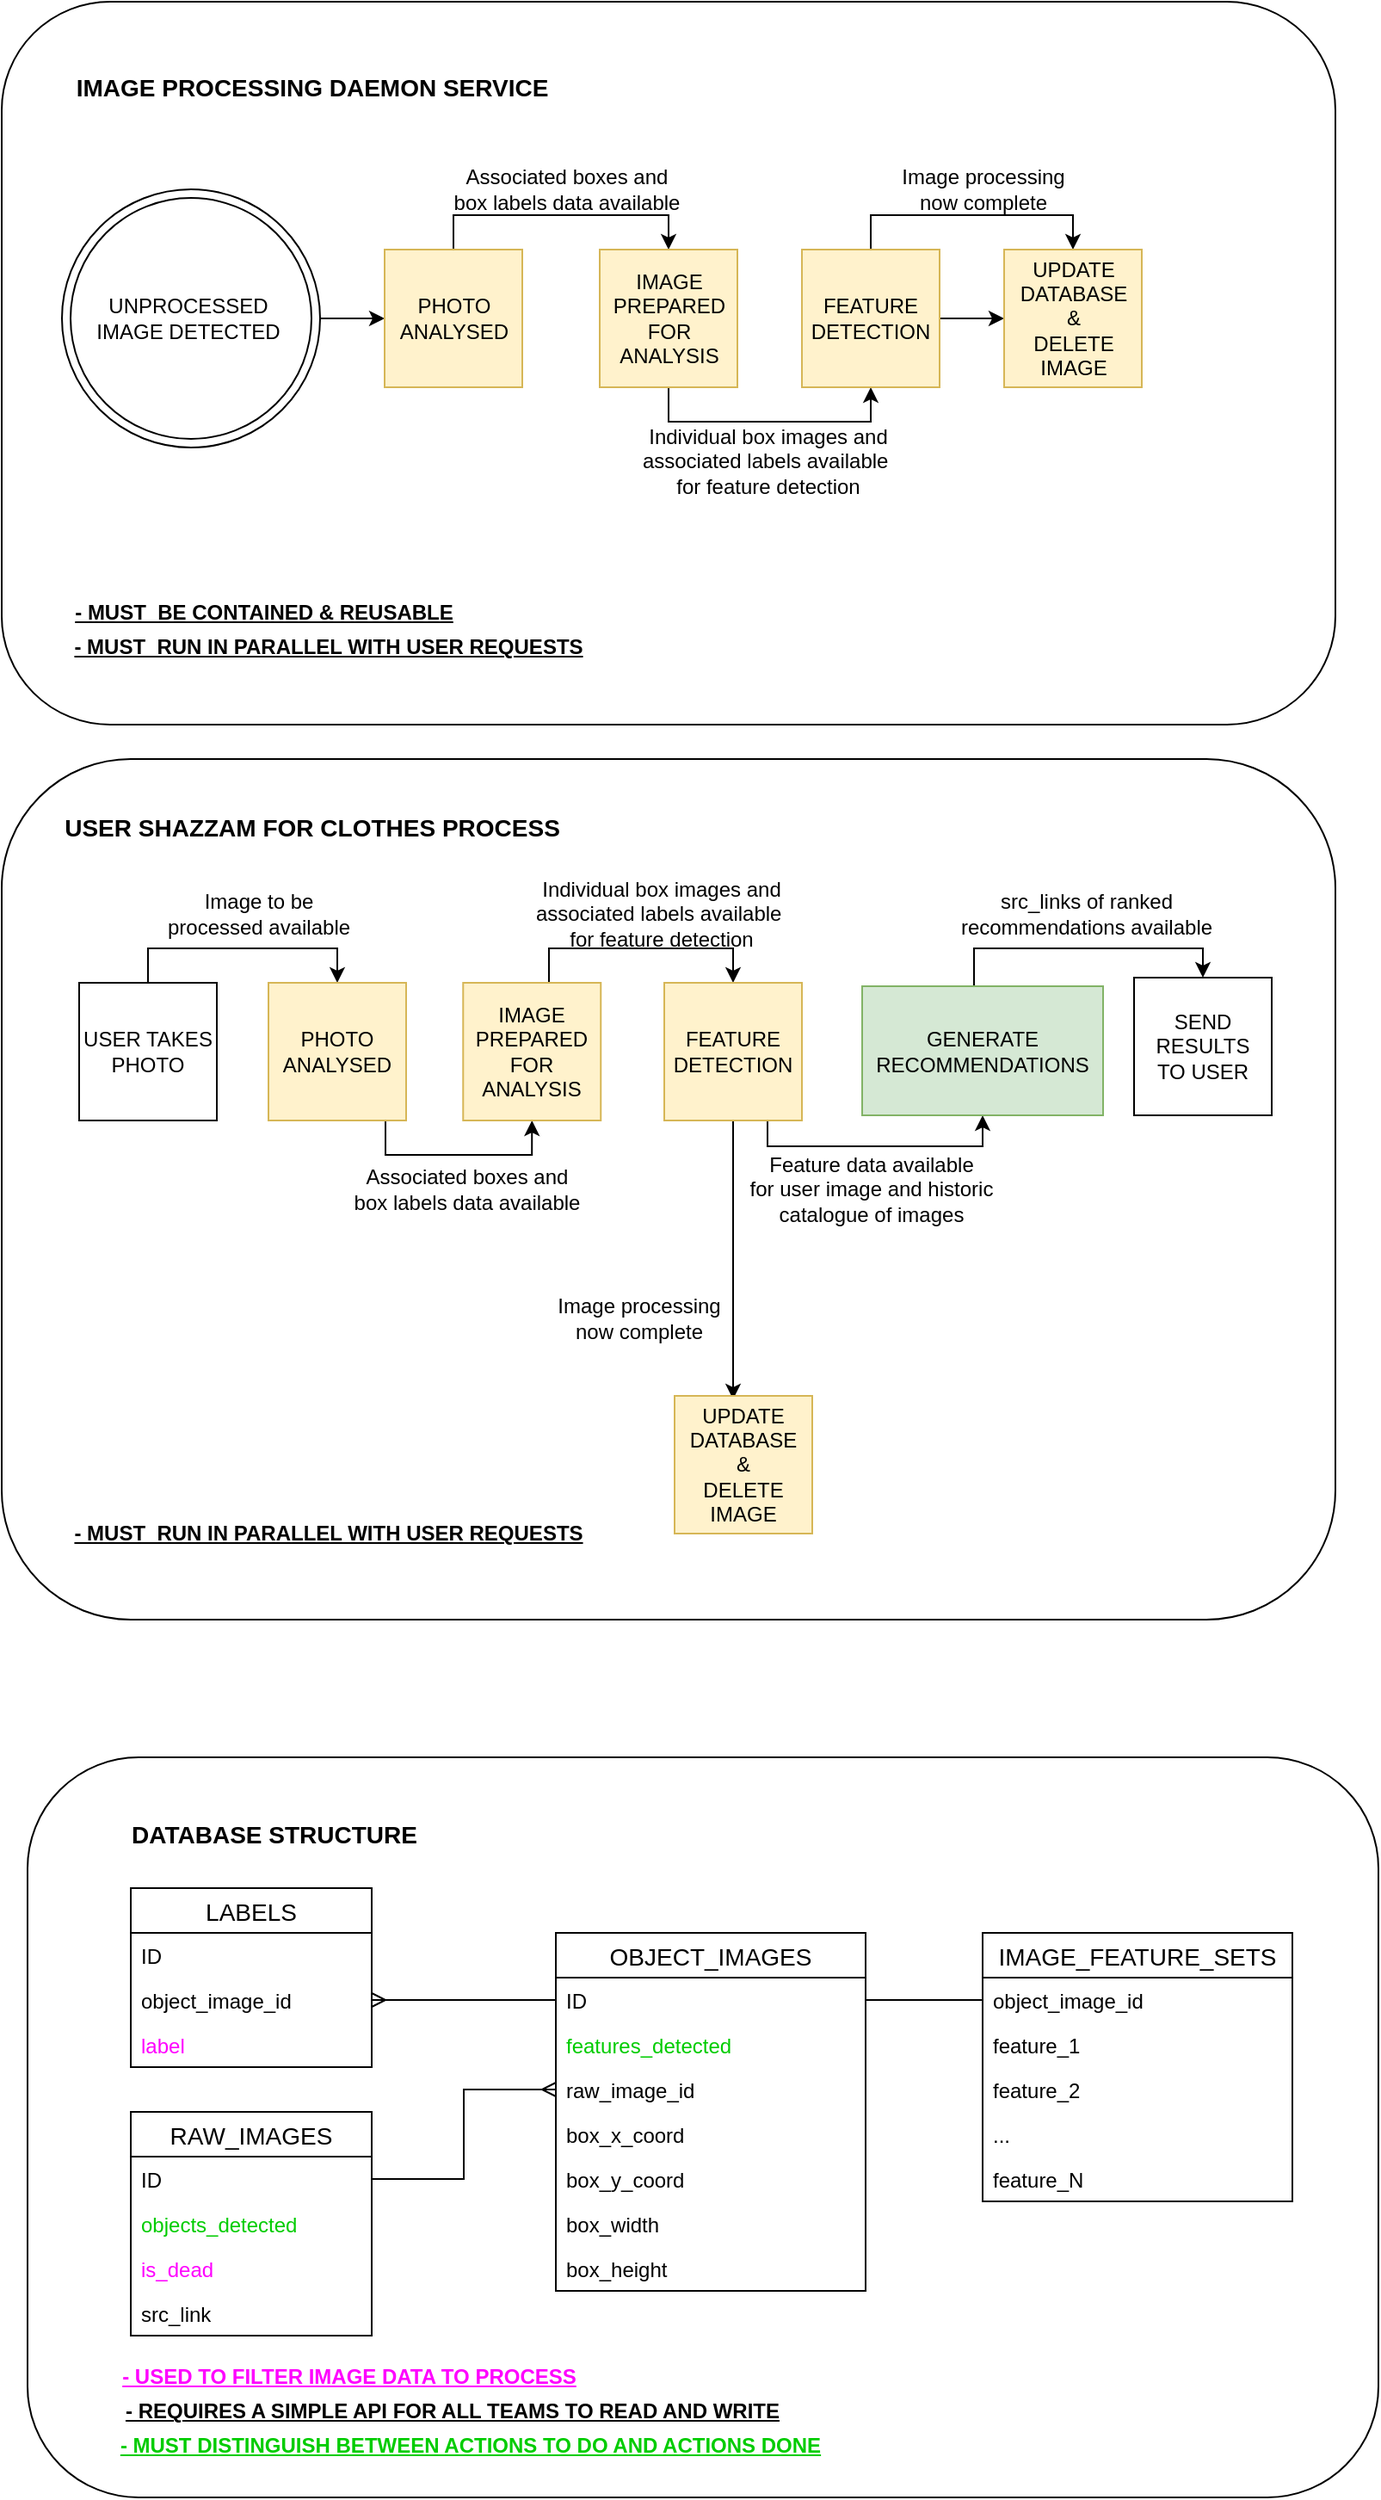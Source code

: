 <mxfile version="12.8.1" type="device"><diagram id="yjschu9S_KxyGVHaM3cs" name="Page-1"><mxGraphModel dx="1182" dy="-427" grid="1" gridSize="10" guides="1" tooltips="1" connect="1" arrows="1" fold="1" page="1" pageScale="1" pageWidth="827" pageHeight="1169" math="0" shadow="0"><root><mxCell id="0"/><mxCell id="1" parent="0"/><mxCell id="HXwDbFB7o408c1WEgCr4-193" value="" style="rounded=1;whiteSpace=wrap;html=1;glass=0;fontSize=14;" parent="1" vertex="1"><mxGeometry x="30" y="2200" width="785" height="430" as="geometry"/></mxCell><mxCell id="HXwDbFB7o408c1WEgCr4-111" value="" style="rounded=1;whiteSpace=wrap;html=1;" parent="1" vertex="1"><mxGeometry x="15" y="1180" width="775" height="420" as="geometry"/></mxCell><mxCell id="HXwDbFB7o408c1WEgCr4-79" value="Associated boxes and&lt;br&gt;box labels data available" style="text;html=1;resizable=0;autosize=1;align=center;verticalAlign=middle;points=[];fillColor=none;strokeColor=none;rounded=0;" parent="1" vertex="1"><mxGeometry x="268.13" y="1274" width="150" height="30" as="geometry"/></mxCell><mxCell id="HXwDbFB7o408c1WEgCr4-83" value="Individual box images and&lt;br&gt;associated labels available&amp;nbsp;&lt;br&gt;for feature detection" style="text;html=1;resizable=0;autosize=1;align=center;verticalAlign=middle;points=[];fillColor=none;strokeColor=none;rounded=0;" parent="1" vertex="1"><mxGeometry x="380" y="1422" width="160" height="50" as="geometry"/></mxCell><mxCell id="HXwDbFB7o408c1WEgCr4-89" value="IMAGE PROCESSING DAEMON SERVICE" style="text;html=1;resizable=0;autosize=1;align=center;verticalAlign=middle;points=[];fillColor=none;strokeColor=none;rounded=0;fontStyle=1;fontSize=14;" parent="1" vertex="1"><mxGeometry x="50" y="1220" width="290" height="20" as="geometry"/></mxCell><mxCell id="HXwDbFB7o408c1WEgCr4-100" style="edgeStyle=orthogonalEdgeStyle;rounded=0;orthogonalLoop=1;jettySize=auto;html=1;entryX=0;entryY=0.5;entryDx=0;entryDy=0;" parent="1" source="HXwDbFB7o408c1WEgCr4-90" target="HXwDbFB7o408c1WEgCr4-95" edge="1"><mxGeometry relative="1" as="geometry"/></mxCell><mxCell id="HXwDbFB7o408c1WEgCr4-90" value="" style="shape=mxgraph.bpmn.shape;html=1;verticalLabelPosition=bottom;labelBackgroundColor=#ffffff;verticalAlign=top;align=center;perimeter=ellipsePerimeter;outlineConnect=0;outline=throwing;symbol=general;" parent="1" vertex="1"><mxGeometry x="50" y="1289" width="150" height="150" as="geometry"/></mxCell><mxCell id="HXwDbFB7o408c1WEgCr4-94" value="UNPROCESSED&lt;br&gt;IMAGE DETECTED" style="text;html=1;resizable=0;autosize=1;align=center;verticalAlign=middle;points=[];fillColor=none;strokeColor=none;rounded=0;" parent="1" vertex="1"><mxGeometry x="62.5" y="1349" width="120" height="30" as="geometry"/></mxCell><mxCell id="HXwDbFB7o408c1WEgCr4-105" style="edgeStyle=orthogonalEdgeStyle;rounded=0;orthogonalLoop=1;jettySize=auto;html=1;entryX=0.5;entryY=0;entryDx=0;entryDy=0;" parent="1" source="HXwDbFB7o408c1WEgCr4-95" target="HXwDbFB7o408c1WEgCr4-96" edge="1"><mxGeometry relative="1" as="geometry"><Array as="points"><mxPoint x="277.5" y="1304"/><mxPoint x="402.5" y="1304"/></Array></mxGeometry></mxCell><mxCell id="HXwDbFB7o408c1WEgCr4-95" value="PHOTO ANALYSED" style="whiteSpace=wrap;html=1;aspect=fixed;fillColor=#fff2cc;strokeColor=#d6b656;" parent="1" vertex="1"><mxGeometry x="237.5" y="1324" width="80" height="80" as="geometry"/></mxCell><mxCell id="HXwDbFB7o408c1WEgCr4-106" style="edgeStyle=orthogonalEdgeStyle;rounded=0;orthogonalLoop=1;jettySize=auto;html=1;entryX=0.5;entryY=1;entryDx=0;entryDy=0;" parent="1" source="HXwDbFB7o408c1WEgCr4-96" target="HXwDbFB7o408c1WEgCr4-97" edge="1"><mxGeometry relative="1" as="geometry"><Array as="points"><mxPoint x="402.5" y="1424"/><mxPoint x="520.5" y="1424"/></Array></mxGeometry></mxCell><mxCell id="HXwDbFB7o408c1WEgCr4-96" value="IMAGE PREPARED FOR ANALYSIS" style="whiteSpace=wrap;html=1;aspect=fixed;fillColor=#fff2cc;strokeColor=#d6b656;" parent="1" vertex="1"><mxGeometry x="362.5" y="1324" width="80" height="80" as="geometry"/></mxCell><mxCell id="HXwDbFB7o408c1WEgCr4-107" style="edgeStyle=orthogonalEdgeStyle;rounded=0;orthogonalLoop=1;jettySize=auto;html=1;entryX=0;entryY=0.5;entryDx=0;entryDy=0;" parent="1" source="HXwDbFB7o408c1WEgCr4-97" target="HXwDbFB7o408c1WEgCr4-98" edge="1"><mxGeometry relative="1" as="geometry"/></mxCell><mxCell id="uRw_bZYB3itQi1Rv_vmM-3" style="edgeStyle=orthogonalEdgeStyle;rounded=0;orthogonalLoop=1;jettySize=auto;html=1;exitX=0.5;exitY=0;exitDx=0;exitDy=0;entryX=0.5;entryY=0;entryDx=0;entryDy=0;" edge="1" parent="1" source="HXwDbFB7o408c1WEgCr4-97" target="HXwDbFB7o408c1WEgCr4-98"><mxGeometry relative="1" as="geometry"/></mxCell><mxCell id="HXwDbFB7o408c1WEgCr4-97" value="FEATURE DETECTION" style="whiteSpace=wrap;html=1;aspect=fixed;fillColor=#fff2cc;strokeColor=#d6b656;" parent="1" vertex="1"><mxGeometry x="480" y="1324" width="80" height="80" as="geometry"/></mxCell><mxCell id="HXwDbFB7o408c1WEgCr4-98" value="UPDATE DATABASE&lt;br&gt;&amp;amp;&lt;br&gt;DELETE IMAGE" style="whiteSpace=wrap;html=1;aspect=fixed;fillColor=#fff2cc;strokeColor=#d6b656;" parent="1" vertex="1"><mxGeometry x="597.5" y="1324" width="80" height="80" as="geometry"/></mxCell><mxCell id="HXwDbFB7o408c1WEgCr4-108" value="- MUST&amp;nbsp; BE CONTAINED &amp;amp; REUSABLE" style="text;html=1;strokeColor=none;fillColor=none;align=center;verticalAlign=middle;whiteSpace=wrap;rounded=0;fontStyle=5" parent="1" vertex="1"><mxGeometry x="50" y="1525" width="235" height="20" as="geometry"/></mxCell><mxCell id="HXwDbFB7o408c1WEgCr4-110" value="- MUST&amp;nbsp; RUN IN PARALLEL WITH USER REQUESTS" style="text;html=1;strokeColor=none;fillColor=none;align=center;verticalAlign=middle;whiteSpace=wrap;rounded=0;fontStyle=5" parent="1" vertex="1"><mxGeometry x="50" y="1545" width="310" height="20" as="geometry"/></mxCell><mxCell id="HXwDbFB7o408c1WEgCr4-113" value="" style="rounded=1;whiteSpace=wrap;html=1;" parent="1" vertex="1"><mxGeometry x="15" y="1620" width="775" height="500" as="geometry"/></mxCell><mxCell id="HXwDbFB7o408c1WEgCr4-114" style="edgeStyle=orthogonalEdgeStyle;rounded=0;orthogonalLoop=1;jettySize=auto;html=1;entryX=0.5;entryY=0;entryDx=0;entryDy=0;" parent="1" source="HXwDbFB7o408c1WEgCr4-115" target="HXwDbFB7o408c1WEgCr4-117" edge="1"><mxGeometry relative="1" as="geometry"><Array as="points"><mxPoint x="100" y="1730"/><mxPoint x="210" y="1730"/></Array></mxGeometry></mxCell><mxCell id="HXwDbFB7o408c1WEgCr4-115" value="USER TAKES PHOTO" style="whiteSpace=wrap;html=1;aspect=fixed;" parent="1" vertex="1"><mxGeometry x="60" y="1750" width="80" height="80" as="geometry"/></mxCell><mxCell id="HXwDbFB7o408c1WEgCr4-116" style="edgeStyle=orthogonalEdgeStyle;rounded=0;orthogonalLoop=1;jettySize=auto;html=1;entryX=0.5;entryY=1;entryDx=0;entryDy=0;" parent="1" source="HXwDbFB7o408c1WEgCr4-117" target="HXwDbFB7o408c1WEgCr4-120" edge="1"><mxGeometry relative="1" as="geometry"><Array as="points"><mxPoint x="238" y="1850"/><mxPoint x="323" y="1850"/></Array></mxGeometry></mxCell><mxCell id="HXwDbFB7o408c1WEgCr4-117" value="PHOTO ANALYSED" style="whiteSpace=wrap;html=1;aspect=fixed;fillColor=#fff2cc;strokeColor=#d6b656;" parent="1" vertex="1"><mxGeometry x="170" y="1750" width="80" height="80" as="geometry"/></mxCell><mxCell id="HXwDbFB7o408c1WEgCr4-118" value="Image to be&lt;br&gt;processed available" style="text;html=1;resizable=0;autosize=1;align=center;verticalAlign=middle;points=[];fillColor=none;strokeColor=none;rounded=0;" parent="1" vertex="1"><mxGeometry x="104" y="1695" width="120" height="30" as="geometry"/></mxCell><mxCell id="HXwDbFB7o408c1WEgCr4-119" style="edgeStyle=orthogonalEdgeStyle;rounded=0;orthogonalLoop=1;jettySize=auto;html=1;entryX=0.5;entryY=0;entryDx=0;entryDy=0;" parent="1" source="HXwDbFB7o408c1WEgCr4-120" target="HXwDbFB7o408c1WEgCr4-124" edge="1"><mxGeometry relative="1" as="geometry"><Array as="points"><mxPoint x="333" y="1730"/><mxPoint x="440" y="1730"/></Array></mxGeometry></mxCell><mxCell id="HXwDbFB7o408c1WEgCr4-120" value="IMAGE PREPARED FOR ANALYSIS" style="whiteSpace=wrap;html=1;aspect=fixed;fillColor=#fff2cc;strokeColor=#d6b656;" parent="1" vertex="1"><mxGeometry x="283.13" y="1750" width="80" height="80" as="geometry"/></mxCell><mxCell id="HXwDbFB7o408c1WEgCr4-122" style="edgeStyle=orthogonalEdgeStyle;rounded=0;orthogonalLoop=1;jettySize=auto;html=1;entryX=0.5;entryY=1;entryDx=0;entryDy=0;" parent="1" source="HXwDbFB7o408c1WEgCr4-124" target="HXwDbFB7o408c1WEgCr4-128" edge="1"><mxGeometry relative="1" as="geometry"><Array as="points"><mxPoint x="460" y="1845"/><mxPoint x="585" y="1845"/></Array></mxGeometry></mxCell><mxCell id="uRw_bZYB3itQi1Rv_vmM-7" style="edgeStyle=orthogonalEdgeStyle;rounded=0;orthogonalLoop=1;jettySize=auto;html=1;entryX=0.425;entryY=0.025;entryDx=0;entryDy=0;entryPerimeter=0;" edge="1" parent="1" source="HXwDbFB7o408c1WEgCr4-124" target="HXwDbFB7o408c1WEgCr4-126"><mxGeometry relative="1" as="geometry"/></mxCell><mxCell id="HXwDbFB7o408c1WEgCr4-124" value="FEATURE DETECTION" style="whiteSpace=wrap;html=1;aspect=fixed;fillColor=#fff2cc;strokeColor=#d6b656;" parent="1" vertex="1"><mxGeometry x="400" y="1750" width="80" height="80" as="geometry"/></mxCell><mxCell id="HXwDbFB7o408c1WEgCr4-126" value="UPDATE DATABASE&lt;br&gt;&amp;amp;&lt;br&gt;DELETE IMAGE" style="whiteSpace=wrap;html=1;aspect=fixed;fillColor=#fff2cc;strokeColor=#d6b656;" parent="1" vertex="1"><mxGeometry x="406" y="1990" width="80" height="80" as="geometry"/></mxCell><mxCell id="HXwDbFB7o408c1WEgCr4-127" style="edgeStyle=orthogonalEdgeStyle;rounded=0;orthogonalLoop=1;jettySize=auto;html=1;entryX=0.5;entryY=0;entryDx=0;entryDy=0;" parent="1" source="HXwDbFB7o408c1WEgCr4-128" target="HXwDbFB7o408c1WEgCr4-130" edge="1"><mxGeometry relative="1" as="geometry"><Array as="points"><mxPoint x="580" y="1730"/><mxPoint x="713" y="1730"/></Array></mxGeometry></mxCell><mxCell id="HXwDbFB7o408c1WEgCr4-128" value="GENERATE RECOMMENDATIONS" style="rounded=0;whiteSpace=wrap;html=1;fillColor=#d5e8d4;strokeColor=#82b366;" parent="1" vertex="1"><mxGeometry x="515" y="1752" width="140" height="75" as="geometry"/></mxCell><mxCell id="HXwDbFB7o408c1WEgCr4-129" value="Feature data available&lt;br&gt;for user image and historic&lt;br&gt;catalogue of images" style="text;html=1;resizable=0;autosize=1;align=center;verticalAlign=middle;points=[];fillColor=none;strokeColor=none;rounded=0;" parent="1" vertex="1"><mxGeometry x="440" y="1845" width="160" height="50" as="geometry"/></mxCell><mxCell id="HXwDbFB7o408c1WEgCr4-130" value="SEND RESULTS&lt;br&gt;TO USER" style="whiteSpace=wrap;html=1;aspect=fixed;" parent="1" vertex="1"><mxGeometry x="673" y="1747" width="80" height="80" as="geometry"/></mxCell><mxCell id="HXwDbFB7o408c1WEgCr4-131" value="USER SHAZZAM FOR CLOTHES PROCESS" style="text;html=1;resizable=0;autosize=1;align=center;verticalAlign=middle;points=[];fillColor=none;strokeColor=none;rounded=0;fontSize=14;fontStyle=1" parent="1" vertex="1"><mxGeometry x="45" y="1650" width="300" height="20" as="geometry"/></mxCell><mxCell id="HXwDbFB7o408c1WEgCr4-133" value="- MUST&amp;nbsp; RUN IN PARALLEL WITH USER REQUESTS" style="text;html=1;strokeColor=none;fillColor=none;align=center;verticalAlign=middle;whiteSpace=wrap;rounded=0;glass=0;fontStyle=5" parent="1" vertex="1"><mxGeometry x="50" y="2060" width="310" height="20" as="geometry"/></mxCell><mxCell id="HXwDbFB7o408c1WEgCr4-140" value="RAW_IMAGES" style="swimlane;fontStyle=0;childLayout=stackLayout;horizontal=1;startSize=26;fillColor=none;horizontalStack=0;resizeParent=1;resizeParentMax=0;resizeLast=0;collapsible=1;marginBottom=0;glass=0;fontSize=14;" parent="1" vertex="1"><mxGeometry x="90" y="2406" width="140" height="130" as="geometry"/></mxCell><mxCell id="HXwDbFB7o408c1WEgCr4-141" value="ID" style="text;strokeColor=none;fillColor=none;align=left;verticalAlign=top;spacingLeft=4;spacingRight=4;overflow=hidden;rotatable=0;points=[[0,0.5],[1,0.5]];portConstraint=eastwest;" parent="HXwDbFB7o408c1WEgCr4-140" vertex="1"><mxGeometry y="26" width="140" height="26" as="geometry"/></mxCell><mxCell id="HXwDbFB7o408c1WEgCr4-142" value="objects_detected" style="text;strokeColor=none;fillColor=none;align=left;verticalAlign=top;spacingLeft=4;spacingRight=4;overflow=hidden;rotatable=0;points=[[0,0.5],[1,0.5]];portConstraint=eastwest;fontColor=#00CC00;" parent="HXwDbFB7o408c1WEgCr4-140" vertex="1"><mxGeometry y="52" width="140" height="26" as="geometry"/></mxCell><mxCell id="HXwDbFB7o408c1WEgCr4-157" value="is_dead" style="text;strokeColor=none;fillColor=none;align=left;verticalAlign=top;spacingLeft=4;spacingRight=4;overflow=hidden;rotatable=0;points=[[0,0.5],[1,0.5]];portConstraint=eastwest;fontColor=#FF00FF;" parent="HXwDbFB7o408c1WEgCr4-140" vertex="1"><mxGeometry y="78" width="140" height="26" as="geometry"/></mxCell><mxCell id="uRw_bZYB3itQi1Rv_vmM-11" value="src_link" style="text;strokeColor=none;fillColor=none;align=left;verticalAlign=top;spacingLeft=4;spacingRight=4;overflow=hidden;rotatable=0;points=[[0,0.5],[1,0.5]];portConstraint=eastwest;" vertex="1" parent="HXwDbFB7o408c1WEgCr4-140"><mxGeometry y="104" width="140" height="26" as="geometry"/></mxCell><mxCell id="HXwDbFB7o408c1WEgCr4-144" value="IMAGE_FEATURE_SETS" style="swimlane;fontStyle=0;childLayout=stackLayout;horizontal=1;startSize=26;fillColor=none;horizontalStack=0;resizeParent=1;resizeParentMax=0;resizeLast=0;collapsible=1;marginBottom=0;glass=0;fontSize=14;" parent="1" vertex="1"><mxGeometry x="585" y="2302" width="180" height="156" as="geometry"/></mxCell><mxCell id="HXwDbFB7o408c1WEgCr4-167" value="object_image_id" style="text;strokeColor=none;fillColor=none;align=left;verticalAlign=top;spacingLeft=4;spacingRight=4;overflow=hidden;rotatable=0;points=[[0,0.5],[1,0.5]];portConstraint=eastwest;" parent="HXwDbFB7o408c1WEgCr4-144" vertex="1"><mxGeometry y="26" width="180" height="26" as="geometry"/></mxCell><mxCell id="HXwDbFB7o408c1WEgCr4-148" value="feature_1" style="text;strokeColor=none;fillColor=none;align=left;verticalAlign=top;spacingLeft=4;spacingRight=4;overflow=hidden;rotatable=0;points=[[0,0.5],[1,0.5]];portConstraint=eastwest;" parent="HXwDbFB7o408c1WEgCr4-144" vertex="1"><mxGeometry y="52" width="180" height="26" as="geometry"/></mxCell><mxCell id="HXwDbFB7o408c1WEgCr4-149" value="feature_2" style="text;strokeColor=none;fillColor=none;align=left;verticalAlign=top;spacingLeft=4;spacingRight=4;overflow=hidden;rotatable=0;points=[[0,0.5],[1,0.5]];portConstraint=eastwest;" parent="HXwDbFB7o408c1WEgCr4-144" vertex="1"><mxGeometry y="78" width="180" height="26" as="geometry"/></mxCell><mxCell id="HXwDbFB7o408c1WEgCr4-150" value="..." style="text;strokeColor=none;fillColor=none;align=left;verticalAlign=top;spacingLeft=4;spacingRight=4;overflow=hidden;rotatable=0;points=[[0,0.5],[1,0.5]];portConstraint=eastwest;" parent="HXwDbFB7o408c1WEgCr4-144" vertex="1"><mxGeometry y="104" width="180" height="26" as="geometry"/></mxCell><mxCell id="HXwDbFB7o408c1WEgCr4-152" value="feature_N" style="text;strokeColor=none;fillColor=none;align=left;verticalAlign=top;spacingLeft=4;spacingRight=4;overflow=hidden;rotatable=0;points=[[0,0.5],[1,0.5]];portConstraint=eastwest;" parent="HXwDbFB7o408c1WEgCr4-144" vertex="1"><mxGeometry y="130" width="180" height="26" as="geometry"/></mxCell><mxCell id="HXwDbFB7o408c1WEgCr4-158" value="OBJECT_IMAGES" style="swimlane;fontStyle=0;childLayout=stackLayout;horizontal=1;startSize=26;fillColor=none;horizontalStack=0;resizeParent=1;resizeParentMax=0;resizeLast=0;collapsible=1;marginBottom=0;glass=0;fontSize=14;" parent="1" vertex="1"><mxGeometry x="337" y="2302" width="180" height="208" as="geometry"/></mxCell><mxCell id="HXwDbFB7o408c1WEgCr4-159" value="ID" style="text;strokeColor=none;fillColor=none;align=left;verticalAlign=top;spacingLeft=4;spacingRight=4;overflow=hidden;rotatable=0;points=[[0,0.5],[1,0.5]];portConstraint=eastwest;" parent="HXwDbFB7o408c1WEgCr4-158" vertex="1"><mxGeometry y="26" width="180" height="26" as="geometry"/></mxCell><mxCell id="uRw_bZYB3itQi1Rv_vmM-19" value="features_detected" style="text;strokeColor=none;fillColor=none;align=left;verticalAlign=top;spacingLeft=4;spacingRight=4;overflow=hidden;rotatable=0;points=[[0,0.5],[1,0.5]];portConstraint=eastwest;fontColor=#00CC00;" vertex="1" parent="HXwDbFB7o408c1WEgCr4-158"><mxGeometry y="52" width="180" height="26" as="geometry"/></mxCell><mxCell id="HXwDbFB7o408c1WEgCr4-160" value="raw_image_id" style="text;strokeColor=none;fillColor=none;align=left;verticalAlign=top;spacingLeft=4;spacingRight=4;overflow=hidden;rotatable=0;points=[[0,0.5],[1,0.5]];portConstraint=eastwest;" parent="HXwDbFB7o408c1WEgCr4-158" vertex="1"><mxGeometry y="78" width="180" height="26" as="geometry"/></mxCell><mxCell id="HXwDbFB7o408c1WEgCr4-161" value="box_x_coord" style="text;strokeColor=none;fillColor=none;align=left;verticalAlign=top;spacingLeft=4;spacingRight=4;overflow=hidden;rotatable=0;points=[[0,0.5],[1,0.5]];portConstraint=eastwest;" parent="HXwDbFB7o408c1WEgCr4-158" vertex="1"><mxGeometry y="104" width="180" height="26" as="geometry"/></mxCell><mxCell id="HXwDbFB7o408c1WEgCr4-162" value="box_y_coord" style="text;strokeColor=none;fillColor=none;align=left;verticalAlign=top;spacingLeft=4;spacingRight=4;overflow=hidden;rotatable=0;points=[[0,0.5],[1,0.5]];portConstraint=eastwest;" parent="HXwDbFB7o408c1WEgCr4-158" vertex="1"><mxGeometry y="130" width="180" height="26" as="geometry"/></mxCell><mxCell id="HXwDbFB7o408c1WEgCr4-163" value="box_width" style="text;strokeColor=none;fillColor=none;align=left;verticalAlign=top;spacingLeft=4;spacingRight=4;overflow=hidden;rotatable=0;points=[[0,0.5],[1,0.5]];portConstraint=eastwest;" parent="HXwDbFB7o408c1WEgCr4-158" vertex="1"><mxGeometry y="156" width="180" height="26" as="geometry"/></mxCell><mxCell id="HXwDbFB7o408c1WEgCr4-164" value="box_height" style="text;strokeColor=none;fillColor=none;align=left;verticalAlign=top;spacingLeft=4;spacingRight=4;overflow=hidden;rotatable=0;points=[[0,0.5],[1,0.5]];portConstraint=eastwest;" parent="HXwDbFB7o408c1WEgCr4-158" vertex="1"><mxGeometry y="182" width="180" height="26" as="geometry"/></mxCell><mxCell id="HXwDbFB7o408c1WEgCr4-180" value="LABELS" style="swimlane;fontStyle=0;childLayout=stackLayout;horizontal=1;startSize=26;fillColor=none;horizontalStack=0;resizeParent=1;resizeParentMax=0;resizeLast=0;collapsible=1;marginBottom=0;glass=0;fontSize=14;" parent="1" vertex="1"><mxGeometry x="90" y="2276" width="140" height="104" as="geometry"/></mxCell><mxCell id="HXwDbFB7o408c1WEgCr4-181" value="ID" style="text;strokeColor=none;fillColor=none;align=left;verticalAlign=top;spacingLeft=4;spacingRight=4;overflow=hidden;rotatable=0;points=[[0,0.5],[1,0.5]];portConstraint=eastwest;" parent="HXwDbFB7o408c1WEgCr4-180" vertex="1"><mxGeometry y="26" width="140" height="26" as="geometry"/></mxCell><mxCell id="HXwDbFB7o408c1WEgCr4-182" value="object_image_id" style="text;strokeColor=none;fillColor=none;align=left;verticalAlign=top;spacingLeft=4;spacingRight=4;overflow=hidden;rotatable=0;points=[[0,0.5],[1,0.5]];portConstraint=eastwest;" parent="HXwDbFB7o408c1WEgCr4-180" vertex="1"><mxGeometry y="52" width="140" height="26" as="geometry"/></mxCell><mxCell id="HXwDbFB7o408c1WEgCr4-183" value="label" style="text;strokeColor=none;fillColor=none;align=left;verticalAlign=top;spacingLeft=4;spacingRight=4;overflow=hidden;rotatable=0;points=[[0,0.5],[1,0.5]];portConstraint=eastwest;fontColor=#FF00FF;" parent="HXwDbFB7o408c1WEgCr4-180" vertex="1"><mxGeometry y="78" width="140" height="26" as="geometry"/></mxCell><mxCell id="HXwDbFB7o408c1WEgCr4-194" value="DATABASE STRUCTURE" style="text;html=1;resizable=0;autosize=1;align=center;verticalAlign=middle;points=[];fillColor=none;strokeColor=none;rounded=0;fontSize=14;fontStyle=1" parent="1" vertex="1"><mxGeometry x="83" y="2235" width="180" height="20" as="geometry"/></mxCell><mxCell id="HXwDbFB7o408c1WEgCr4-195" value="&lt;font&gt;- USED TO FILTER IMAGE DATA TO PROCESS&lt;/font&gt;" style="text;html=1;strokeColor=none;fillColor=none;align=center;verticalAlign=middle;whiteSpace=wrap;rounded=0;fontStyle=5;fontColor=#FF00FF;" parent="1" vertex="1"><mxGeometry x="61.5" y="2550" width="310" height="20" as="geometry"/></mxCell><mxCell id="HXwDbFB7o408c1WEgCr4-196" value="- REQUIRES A SIMPLE API FOR ALL TEAMS TO READ AND WRITE" style="text;html=1;strokeColor=none;fillColor=none;align=center;verticalAlign=middle;whiteSpace=wrap;rounded=0;glass=0;fontStyle=5" parent="1" vertex="1"><mxGeometry x="67.5" y="2570" width="417.5" height="20" as="geometry"/></mxCell><mxCell id="uRw_bZYB3itQi1Rv_vmM-1" value="Image processing&lt;br&gt;now complete" style="text;html=1;resizable=0;autosize=1;align=center;verticalAlign=middle;points=[];fillColor=none;strokeColor=none;rounded=0;" vertex="1" parent="1"><mxGeometry x="530" y="1274" width="110" height="30" as="geometry"/></mxCell><mxCell id="uRw_bZYB3itQi1Rv_vmM-4" value="Associated boxes and&lt;br&gt;box labels data available" style="text;html=1;resizable=0;autosize=1;align=center;verticalAlign=middle;points=[];fillColor=none;strokeColor=none;rounded=0;" vertex="1" parent="1"><mxGeometry x="210" y="1855" width="150" height="30" as="geometry"/></mxCell><mxCell id="uRw_bZYB3itQi1Rv_vmM-5" value="Individual box images and&lt;br&gt;associated labels available&amp;nbsp;&lt;br&gt;for feature detection" style="text;html=1;resizable=0;autosize=1;align=center;verticalAlign=middle;points=[];fillColor=none;strokeColor=none;rounded=0;" vertex="1" parent="1"><mxGeometry x="317.5" y="1685" width="160" height="50" as="geometry"/></mxCell><mxCell id="uRw_bZYB3itQi1Rv_vmM-6" value="Image processing&lt;br&gt;now complete" style="text;html=1;resizable=0;autosize=1;align=center;verticalAlign=middle;points=[];fillColor=none;strokeColor=none;rounded=0;rotation=0;" vertex="1" parent="1"><mxGeometry x="330" y="1930" width="110" height="30" as="geometry"/></mxCell><mxCell id="uRw_bZYB3itQi1Rv_vmM-9" value="src_links of ranked&lt;br&gt;recommendations available" style="text;html=1;resizable=0;autosize=1;align=center;verticalAlign=middle;points=[];fillColor=none;strokeColor=none;rounded=0;rotation=0;" vertex="1" parent="1"><mxGeometry x="565" y="1695" width="160" height="30" as="geometry"/></mxCell><mxCell id="uRw_bZYB3itQi1Rv_vmM-10" value="- MUST DISTINGUISH BETWEEN ACTIONS TO DO AND ACTIONS DONE" style="text;html=1;strokeColor=none;fillColor=none;align=center;verticalAlign=middle;whiteSpace=wrap;rounded=0;glass=0;fontStyle=5;labelBackgroundColor=#ffffff;fontColor=#00CC00;" vertex="1" parent="1"><mxGeometry x="51" y="2590" width="472.5" height="20" as="geometry"/></mxCell><mxCell id="uRw_bZYB3itQi1Rv_vmM-16" style="edgeStyle=orthogonalEdgeStyle;rounded=0;orthogonalLoop=1;jettySize=auto;html=1;fontColor=#FF00FF;startArrow=none;startFill=0;endArrow=ERmany;endFill=0;" edge="1" parent="1" source="HXwDbFB7o408c1WEgCr4-159" target="HXwDbFB7o408c1WEgCr4-182"><mxGeometry relative="1" as="geometry"/></mxCell><mxCell id="uRw_bZYB3itQi1Rv_vmM-17" style="edgeStyle=orthogonalEdgeStyle;rounded=0;orthogonalLoop=1;jettySize=auto;html=1;entryX=1;entryY=0.5;entryDx=0;entryDy=0;fontColor=#FF00FF;endArrow=none;endFill=0;startArrow=ERmany;startFill=0;" edge="1" parent="1" source="HXwDbFB7o408c1WEgCr4-160" target="HXwDbFB7o408c1WEgCr4-141"><mxGeometry relative="1" as="geometry"/></mxCell><mxCell id="uRw_bZYB3itQi1Rv_vmM-18" style="edgeStyle=orthogonalEdgeStyle;rounded=0;orthogonalLoop=1;jettySize=auto;html=1;fontColor=#FF0000;endArrow=none;endFill=0;" edge="1" parent="1" source="HXwDbFB7o408c1WEgCr4-159" target="HXwDbFB7o408c1WEgCr4-167"><mxGeometry relative="1" as="geometry"/></mxCell></root></mxGraphModel></diagram></mxfile>
